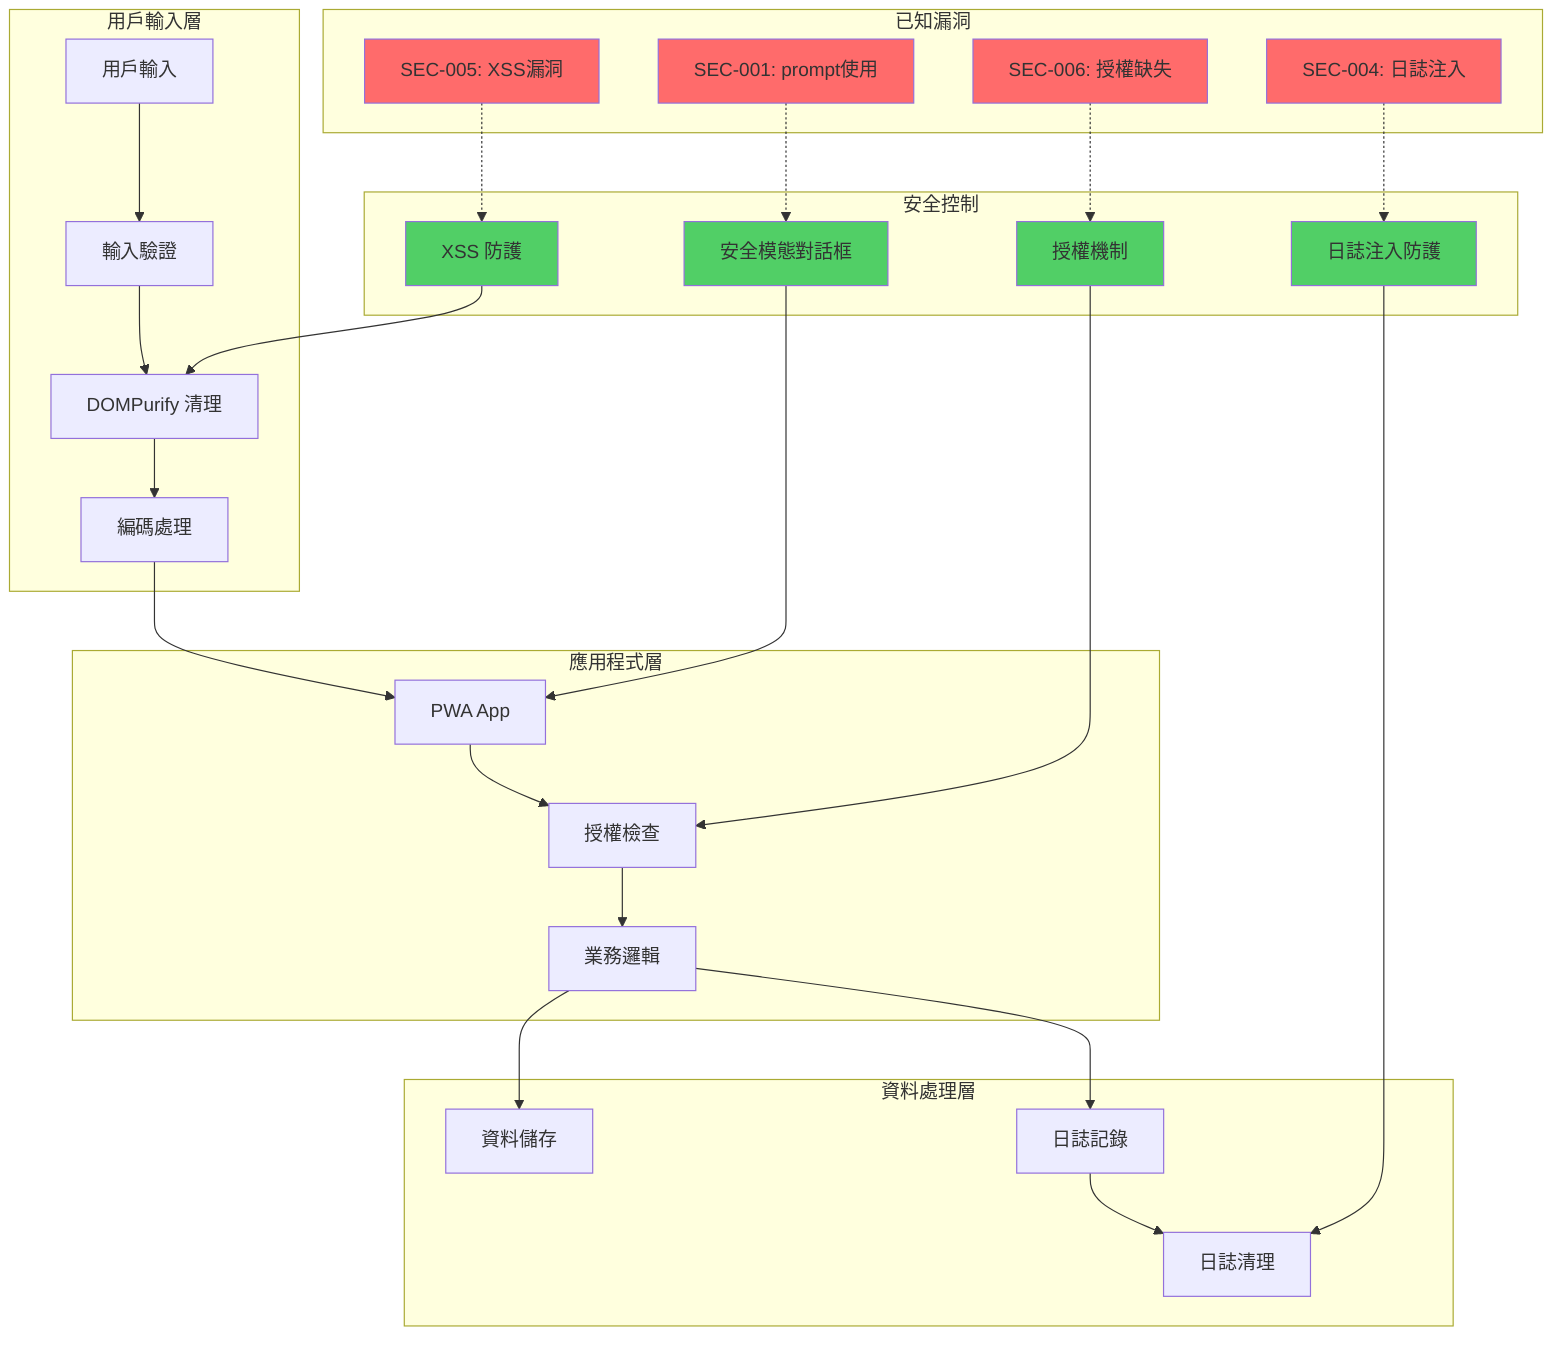 graph TB
    subgraph "用戶輸入層"
        A[用戶輸入] --> B[輸入驗證]
        B --> C[DOMPurify 清理]
        C --> D[編碼處理]
    end
    
    subgraph "應用程式層"
        D --> E[PWA App]
        E --> F[授權檢查]
        F --> G[業務邏輯]
    end
    
    subgraph "資料處理層"
        G --> H[資料儲存]
        G --> I[日誌記錄]
        I --> J[日誌清理]
    end
    
    subgraph "安全控制"
        K[安全模態對話框] --> E
        L[XSS 防護] --> C
        M[日誌注入防護] --> J
        N[授權機制] --> F
    end
    
    subgraph "已知漏洞"
        O[SEC-001: prompt使用] -.-> K
        P[SEC-004: 日誌注入] -.-> M
        Q[SEC-005: XSS漏洞] -.-> L
        R[SEC-006: 授權缺失] -.-> N
    end
    
    style O fill:#ff6b6b
    style P fill:#ff6b6b
    style Q fill:#ff6b6b
    style R fill:#ff6b6b
    style K fill:#51cf66
    style L fill:#51cf66
    style M fill:#51cf66
    style N fill:#51cf66